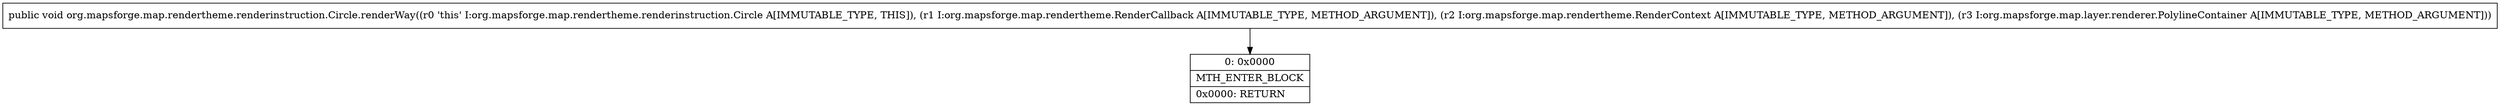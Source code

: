 digraph "CFG fororg.mapsforge.map.rendertheme.renderinstruction.Circle.renderWay(Lorg\/mapsforge\/map\/rendertheme\/RenderCallback;Lorg\/mapsforge\/map\/rendertheme\/RenderContext;Lorg\/mapsforge\/map\/layer\/renderer\/PolylineContainer;)V" {
Node_0 [shape=record,label="{0\:\ 0x0000|MTH_ENTER_BLOCK\l|0x0000: RETURN   \l}"];
MethodNode[shape=record,label="{public void org.mapsforge.map.rendertheme.renderinstruction.Circle.renderWay((r0 'this' I:org.mapsforge.map.rendertheme.renderinstruction.Circle A[IMMUTABLE_TYPE, THIS]), (r1 I:org.mapsforge.map.rendertheme.RenderCallback A[IMMUTABLE_TYPE, METHOD_ARGUMENT]), (r2 I:org.mapsforge.map.rendertheme.RenderContext A[IMMUTABLE_TYPE, METHOD_ARGUMENT]), (r3 I:org.mapsforge.map.layer.renderer.PolylineContainer A[IMMUTABLE_TYPE, METHOD_ARGUMENT])) }"];
MethodNode -> Node_0;
}

